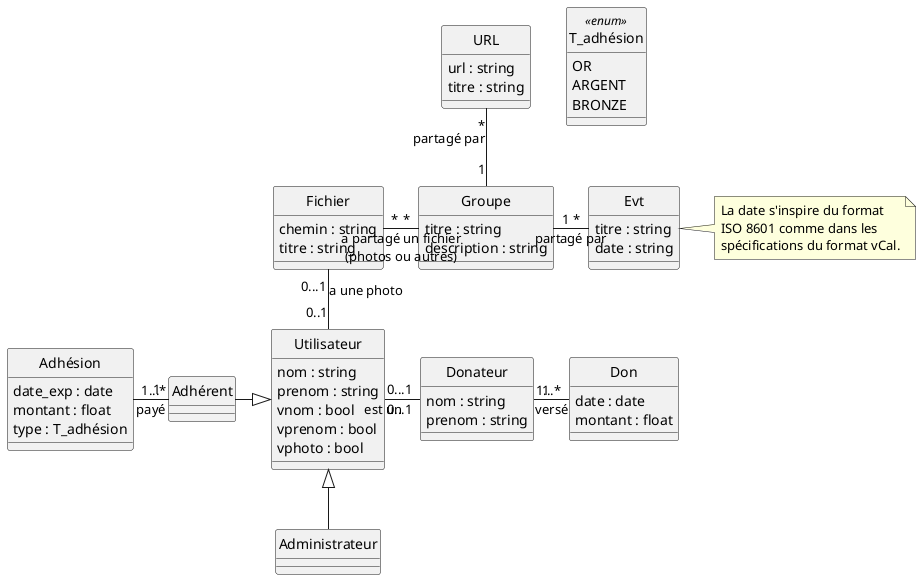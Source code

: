 @startuml

' PARAMETERS
hide circle
skinparam linetype polyline
skinparam linetype ortho
skinparam classAttributeIconSize 0
skinparam groupInheritance 3

enum T_adhésion << enum >> {
    OR
    ARGENT
    BRONZE
}

Class Utilisateur {
    nom : string
    prenom : string
    vnom : bool
    vprenom : bool
    vphoto : bool
}

class Administrateur {

}

Class Fichier {
    chemin : string
    titre : string
}

Class Adhérent {

}

Class Adhésion {
    date_exp : date
    montant : float
    type : T_adhésion
}

Class Donateur {
    nom : string
    prenom : string
}

Class Don {
    date : date
    montant : float
}


Class Groupe {
    titre : string
    description : string
}

Class URL {
    url : string
    titre : string
}

Class Evt {
    titre : string
    date : string
}

note right of Evt 
La date s'inspire du format
ISO 8601 comme dans les 
spécifications du format vCal.
endnote

Fichier "0...1" -- "0..1" Utilisateur : a une photo
Fichier "*" - "*" Groupe : a partagé un fichier\n(photos ou autres)
Adhérent -|> Utilisateur
Adhésion "1...*" - "1" Adhérent : payé
Utilisateur "0...1" - "0...1" Donateur : est un
Donateur "1" - "1...*" Don : versé
URL "*" -- "1" Groupe  : partagé par
Groupe "1" - "*" Evt : partagé par
Utilisateur <|-- Administrateur

@enduml